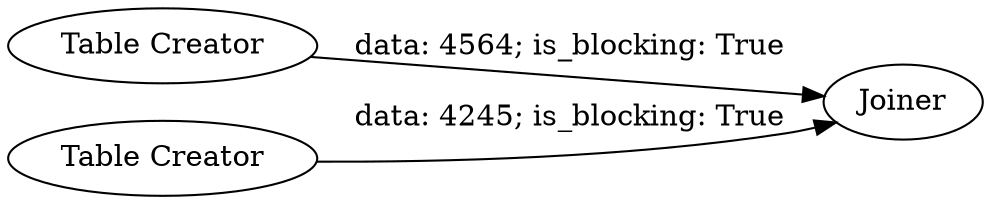digraph {
	"6551680555556658949_29" [label=Joiner]
	"6551680555556658949_28" [label="Table Creator"]
	"6551680555556658949_26" [label="Table Creator"]
	"6551680555556658949_28" -> "6551680555556658949_29" [label="data: 4564; is_blocking: True"]
	"6551680555556658949_26" -> "6551680555556658949_29" [label="data: 4245; is_blocking: True"]
	rankdir=LR
}
